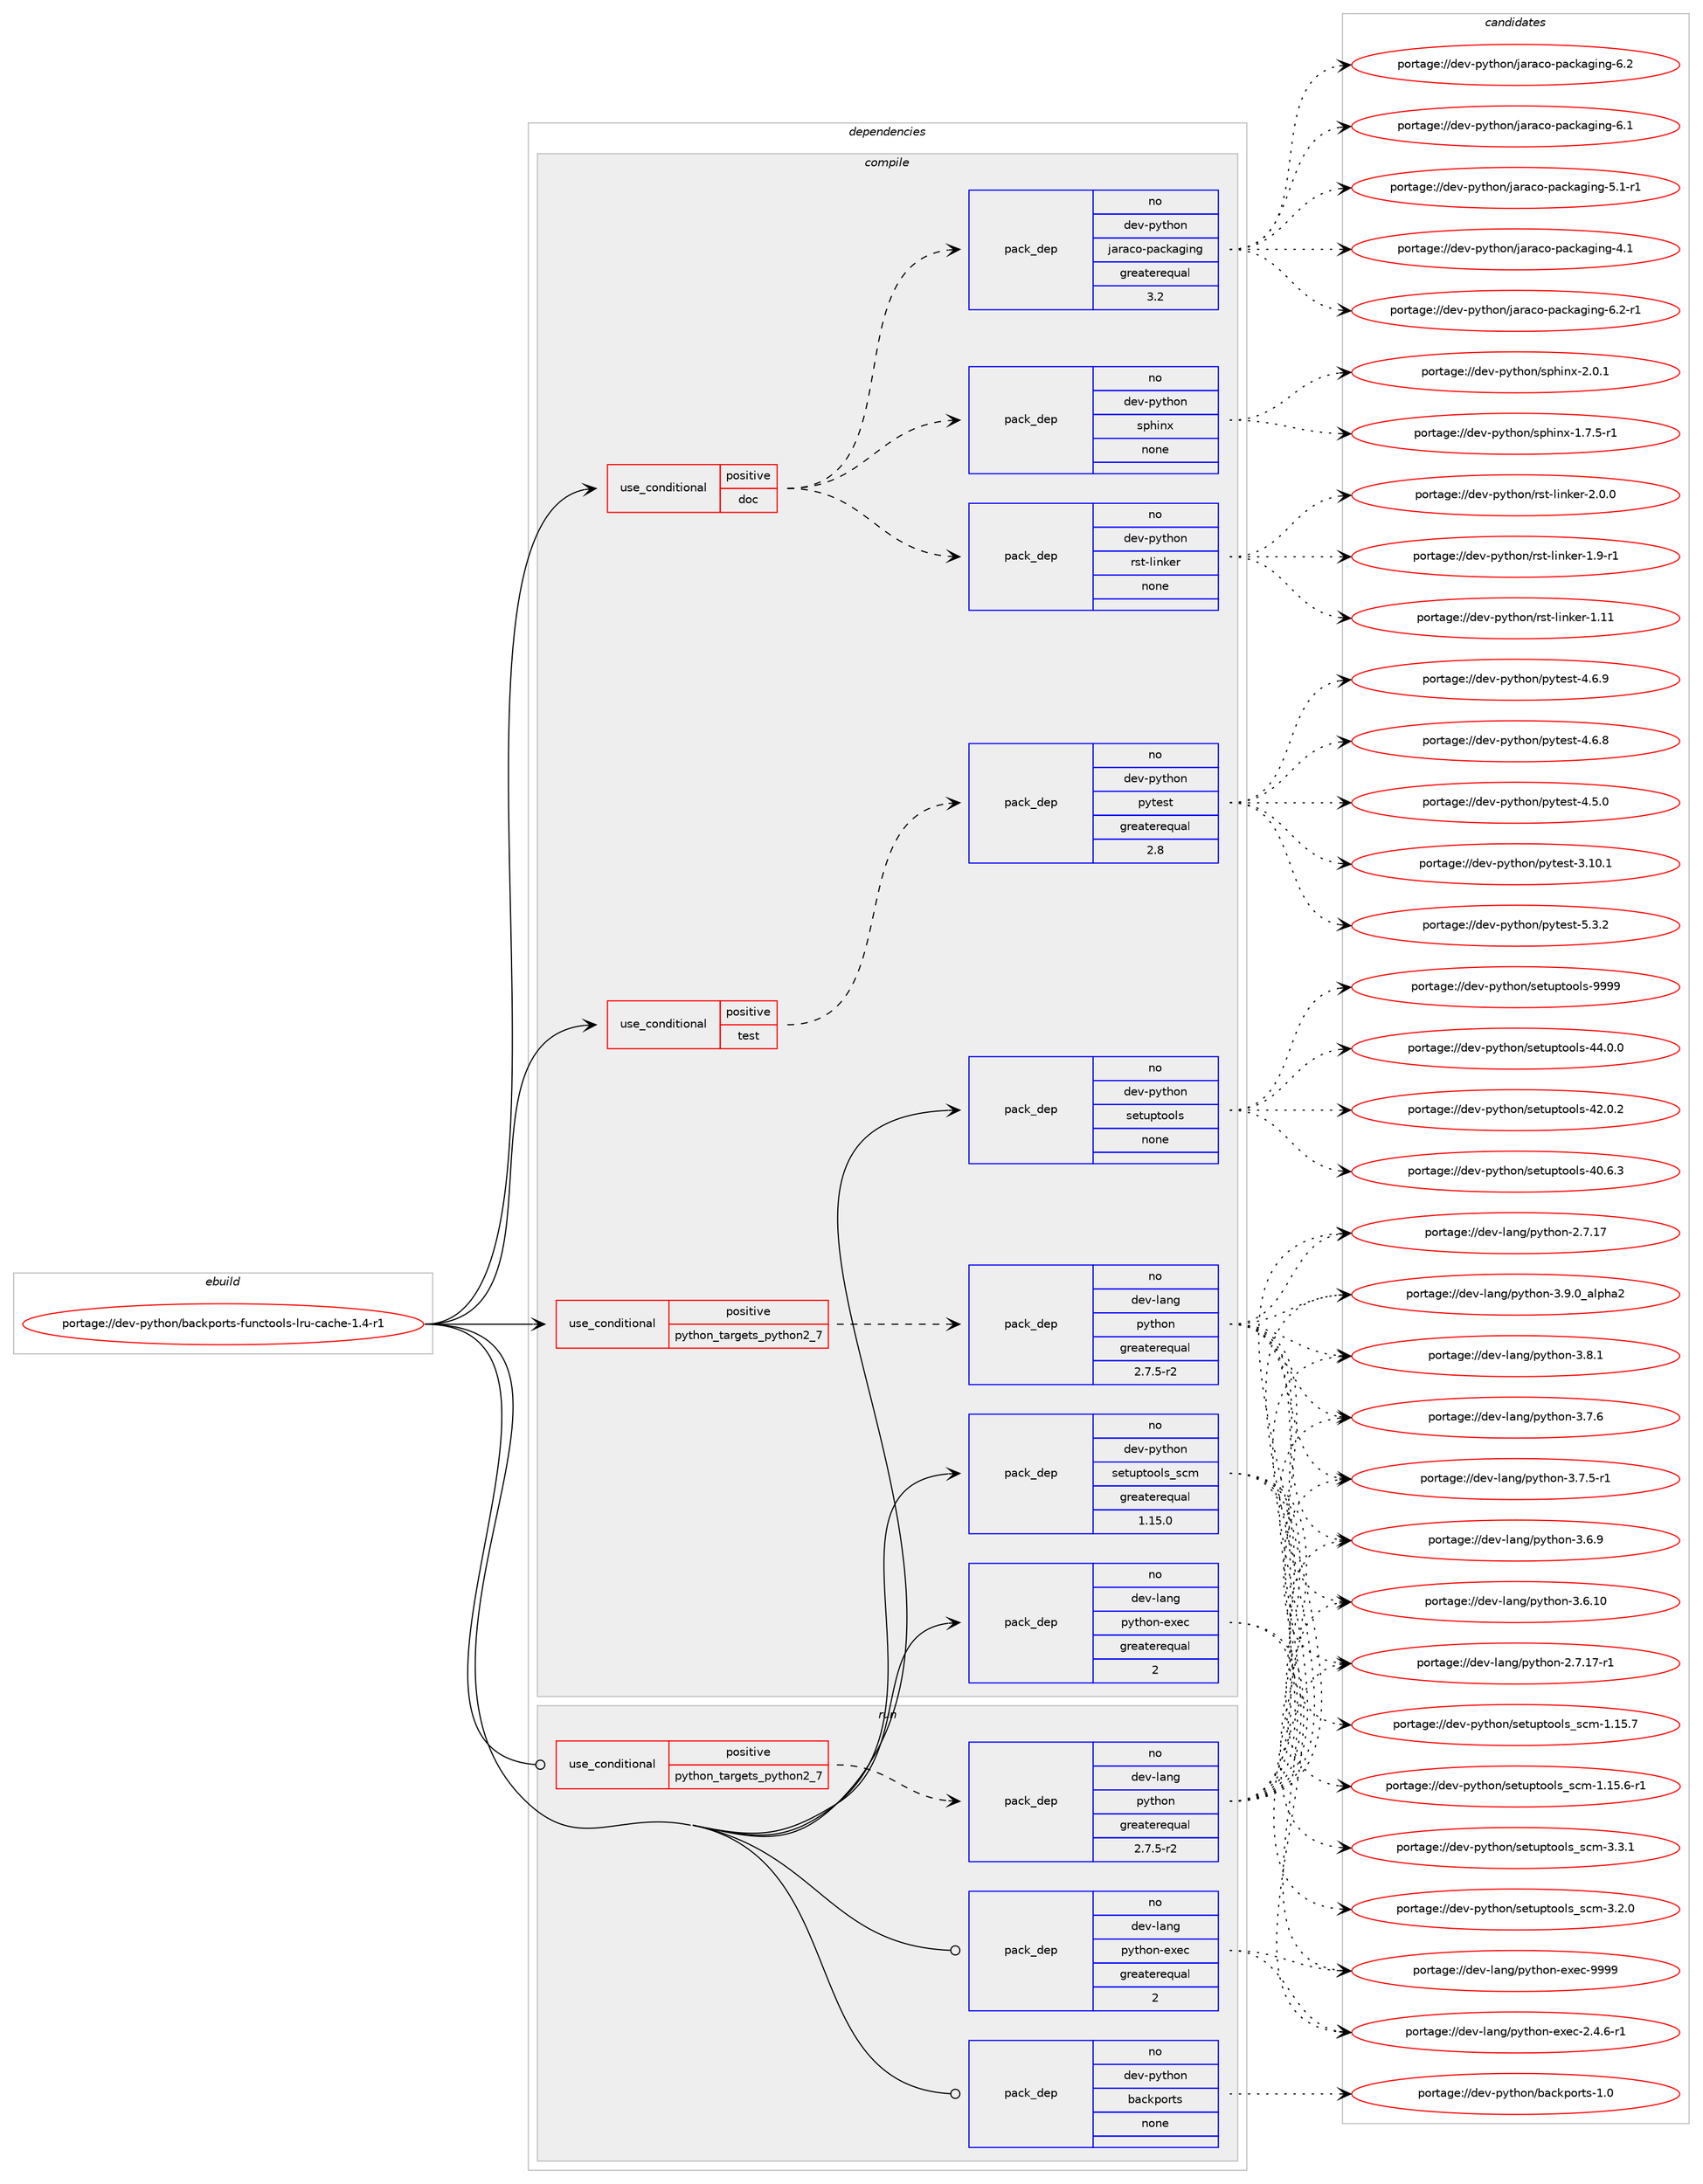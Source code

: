 digraph prolog {

# *************
# Graph options
# *************

newrank=true;
concentrate=true;
compound=true;
graph [rankdir=LR,fontname=Helvetica,fontsize=10,ranksep=1.5];#, ranksep=2.5, nodesep=0.2];
edge  [arrowhead=vee];
node  [fontname=Helvetica,fontsize=10];

# **********
# The ebuild
# **********

subgraph cluster_leftcol {
color=gray;
label=<<i>ebuild</i>>;
id [label="portage://dev-python/backports-functools-lru-cache-1.4-r1", color=red, width=4, href="../dev-python/backports-functools-lru-cache-1.4-r1.svg"];
}

# ****************
# The dependencies
# ****************

subgraph cluster_midcol {
color=gray;
label=<<i>dependencies</i>>;
subgraph cluster_compile {
fillcolor="#eeeeee";
style=filled;
label=<<i>compile</i>>;
subgraph cond118597 {
dependency470053 [label=<<TABLE BORDER="0" CELLBORDER="1" CELLSPACING="0" CELLPADDING="4"><TR><TD ROWSPAN="3" CELLPADDING="10">use_conditional</TD></TR><TR><TD>positive</TD></TR><TR><TD>doc</TD></TR></TABLE>>, shape=none, color=red];
subgraph pack346443 {
dependency470054 [label=<<TABLE BORDER="0" CELLBORDER="1" CELLSPACING="0" CELLPADDING="4" WIDTH="220"><TR><TD ROWSPAN="6" CELLPADDING="30">pack_dep</TD></TR><TR><TD WIDTH="110">no</TD></TR><TR><TD>dev-python</TD></TR><TR><TD>jaraco-packaging</TD></TR><TR><TD>greaterequal</TD></TR><TR><TD>3.2</TD></TR></TABLE>>, shape=none, color=blue];
}
dependency470053:e -> dependency470054:w [weight=20,style="dashed",arrowhead="vee"];
subgraph pack346444 {
dependency470055 [label=<<TABLE BORDER="0" CELLBORDER="1" CELLSPACING="0" CELLPADDING="4" WIDTH="220"><TR><TD ROWSPAN="6" CELLPADDING="30">pack_dep</TD></TR><TR><TD WIDTH="110">no</TD></TR><TR><TD>dev-python</TD></TR><TR><TD>rst-linker</TD></TR><TR><TD>none</TD></TR><TR><TD></TD></TR></TABLE>>, shape=none, color=blue];
}
dependency470053:e -> dependency470055:w [weight=20,style="dashed",arrowhead="vee"];
subgraph pack346445 {
dependency470056 [label=<<TABLE BORDER="0" CELLBORDER="1" CELLSPACING="0" CELLPADDING="4" WIDTH="220"><TR><TD ROWSPAN="6" CELLPADDING="30">pack_dep</TD></TR><TR><TD WIDTH="110">no</TD></TR><TR><TD>dev-python</TD></TR><TR><TD>sphinx</TD></TR><TR><TD>none</TD></TR><TR><TD></TD></TR></TABLE>>, shape=none, color=blue];
}
dependency470053:e -> dependency470056:w [weight=20,style="dashed",arrowhead="vee"];
}
id:e -> dependency470053:w [weight=20,style="solid",arrowhead="vee"];
subgraph cond118598 {
dependency470057 [label=<<TABLE BORDER="0" CELLBORDER="1" CELLSPACING="0" CELLPADDING="4"><TR><TD ROWSPAN="3" CELLPADDING="10">use_conditional</TD></TR><TR><TD>positive</TD></TR><TR><TD>python_targets_python2_7</TD></TR></TABLE>>, shape=none, color=red];
subgraph pack346446 {
dependency470058 [label=<<TABLE BORDER="0" CELLBORDER="1" CELLSPACING="0" CELLPADDING="4" WIDTH="220"><TR><TD ROWSPAN="6" CELLPADDING="30">pack_dep</TD></TR><TR><TD WIDTH="110">no</TD></TR><TR><TD>dev-lang</TD></TR><TR><TD>python</TD></TR><TR><TD>greaterequal</TD></TR><TR><TD>2.7.5-r2</TD></TR></TABLE>>, shape=none, color=blue];
}
dependency470057:e -> dependency470058:w [weight=20,style="dashed",arrowhead="vee"];
}
id:e -> dependency470057:w [weight=20,style="solid",arrowhead="vee"];
subgraph cond118599 {
dependency470059 [label=<<TABLE BORDER="0" CELLBORDER="1" CELLSPACING="0" CELLPADDING="4"><TR><TD ROWSPAN="3" CELLPADDING="10">use_conditional</TD></TR><TR><TD>positive</TD></TR><TR><TD>test</TD></TR></TABLE>>, shape=none, color=red];
subgraph pack346447 {
dependency470060 [label=<<TABLE BORDER="0" CELLBORDER="1" CELLSPACING="0" CELLPADDING="4" WIDTH="220"><TR><TD ROWSPAN="6" CELLPADDING="30">pack_dep</TD></TR><TR><TD WIDTH="110">no</TD></TR><TR><TD>dev-python</TD></TR><TR><TD>pytest</TD></TR><TR><TD>greaterequal</TD></TR><TR><TD>2.8</TD></TR></TABLE>>, shape=none, color=blue];
}
dependency470059:e -> dependency470060:w [weight=20,style="dashed",arrowhead="vee"];
}
id:e -> dependency470059:w [weight=20,style="solid",arrowhead="vee"];
subgraph pack346448 {
dependency470061 [label=<<TABLE BORDER="0" CELLBORDER="1" CELLSPACING="0" CELLPADDING="4" WIDTH="220"><TR><TD ROWSPAN="6" CELLPADDING="30">pack_dep</TD></TR><TR><TD WIDTH="110">no</TD></TR><TR><TD>dev-lang</TD></TR><TR><TD>python-exec</TD></TR><TR><TD>greaterequal</TD></TR><TR><TD>2</TD></TR></TABLE>>, shape=none, color=blue];
}
id:e -> dependency470061:w [weight=20,style="solid",arrowhead="vee"];
subgraph pack346449 {
dependency470062 [label=<<TABLE BORDER="0" CELLBORDER="1" CELLSPACING="0" CELLPADDING="4" WIDTH="220"><TR><TD ROWSPAN="6" CELLPADDING="30">pack_dep</TD></TR><TR><TD WIDTH="110">no</TD></TR><TR><TD>dev-python</TD></TR><TR><TD>setuptools</TD></TR><TR><TD>none</TD></TR><TR><TD></TD></TR></TABLE>>, shape=none, color=blue];
}
id:e -> dependency470062:w [weight=20,style="solid",arrowhead="vee"];
subgraph pack346450 {
dependency470063 [label=<<TABLE BORDER="0" CELLBORDER="1" CELLSPACING="0" CELLPADDING="4" WIDTH="220"><TR><TD ROWSPAN="6" CELLPADDING="30">pack_dep</TD></TR><TR><TD WIDTH="110">no</TD></TR><TR><TD>dev-python</TD></TR><TR><TD>setuptools_scm</TD></TR><TR><TD>greaterequal</TD></TR><TR><TD>1.15.0</TD></TR></TABLE>>, shape=none, color=blue];
}
id:e -> dependency470063:w [weight=20,style="solid",arrowhead="vee"];
}
subgraph cluster_compileandrun {
fillcolor="#eeeeee";
style=filled;
label=<<i>compile and run</i>>;
}
subgraph cluster_run {
fillcolor="#eeeeee";
style=filled;
label=<<i>run</i>>;
subgraph cond118600 {
dependency470064 [label=<<TABLE BORDER="0" CELLBORDER="1" CELLSPACING="0" CELLPADDING="4"><TR><TD ROWSPAN="3" CELLPADDING="10">use_conditional</TD></TR><TR><TD>positive</TD></TR><TR><TD>python_targets_python2_7</TD></TR></TABLE>>, shape=none, color=red];
subgraph pack346451 {
dependency470065 [label=<<TABLE BORDER="0" CELLBORDER="1" CELLSPACING="0" CELLPADDING="4" WIDTH="220"><TR><TD ROWSPAN="6" CELLPADDING="30">pack_dep</TD></TR><TR><TD WIDTH="110">no</TD></TR><TR><TD>dev-lang</TD></TR><TR><TD>python</TD></TR><TR><TD>greaterequal</TD></TR><TR><TD>2.7.5-r2</TD></TR></TABLE>>, shape=none, color=blue];
}
dependency470064:e -> dependency470065:w [weight=20,style="dashed",arrowhead="vee"];
}
id:e -> dependency470064:w [weight=20,style="solid",arrowhead="odot"];
subgraph pack346452 {
dependency470066 [label=<<TABLE BORDER="0" CELLBORDER="1" CELLSPACING="0" CELLPADDING="4" WIDTH="220"><TR><TD ROWSPAN="6" CELLPADDING="30">pack_dep</TD></TR><TR><TD WIDTH="110">no</TD></TR><TR><TD>dev-lang</TD></TR><TR><TD>python-exec</TD></TR><TR><TD>greaterequal</TD></TR><TR><TD>2</TD></TR></TABLE>>, shape=none, color=blue];
}
id:e -> dependency470066:w [weight=20,style="solid",arrowhead="odot"];
subgraph pack346453 {
dependency470067 [label=<<TABLE BORDER="0" CELLBORDER="1" CELLSPACING="0" CELLPADDING="4" WIDTH="220"><TR><TD ROWSPAN="6" CELLPADDING="30">pack_dep</TD></TR><TR><TD WIDTH="110">no</TD></TR><TR><TD>dev-python</TD></TR><TR><TD>backports</TD></TR><TR><TD>none</TD></TR><TR><TD></TD></TR></TABLE>>, shape=none, color=blue];
}
id:e -> dependency470067:w [weight=20,style="solid",arrowhead="odot"];
}
}

# **************
# The candidates
# **************

subgraph cluster_choices {
rank=same;
color=gray;
label=<<i>candidates</i>>;

subgraph choice346443 {
color=black;
nodesep=1;
choice100101118451121211161041111104710697114979911145112979910797103105110103455446504511449 [label="portage://dev-python/jaraco-packaging-6.2-r1", color=red, width=4,href="../dev-python/jaraco-packaging-6.2-r1.svg"];
choice10010111845112121116104111110471069711497991114511297991079710310511010345544650 [label="portage://dev-python/jaraco-packaging-6.2", color=red, width=4,href="../dev-python/jaraco-packaging-6.2.svg"];
choice10010111845112121116104111110471069711497991114511297991079710310511010345544649 [label="portage://dev-python/jaraco-packaging-6.1", color=red, width=4,href="../dev-python/jaraco-packaging-6.1.svg"];
choice100101118451121211161041111104710697114979911145112979910797103105110103455346494511449 [label="portage://dev-python/jaraco-packaging-5.1-r1", color=red, width=4,href="../dev-python/jaraco-packaging-5.1-r1.svg"];
choice10010111845112121116104111110471069711497991114511297991079710310511010345524649 [label="portage://dev-python/jaraco-packaging-4.1", color=red, width=4,href="../dev-python/jaraco-packaging-4.1.svg"];
dependency470054:e -> choice100101118451121211161041111104710697114979911145112979910797103105110103455446504511449:w [style=dotted,weight="100"];
dependency470054:e -> choice10010111845112121116104111110471069711497991114511297991079710310511010345544650:w [style=dotted,weight="100"];
dependency470054:e -> choice10010111845112121116104111110471069711497991114511297991079710310511010345544649:w [style=dotted,weight="100"];
dependency470054:e -> choice100101118451121211161041111104710697114979911145112979910797103105110103455346494511449:w [style=dotted,weight="100"];
dependency470054:e -> choice10010111845112121116104111110471069711497991114511297991079710310511010345524649:w [style=dotted,weight="100"];
}
subgraph choice346444 {
color=black;
nodesep=1;
choice100101118451121211161041111104711411511645108105110107101114455046484648 [label="portage://dev-python/rst-linker-2.0.0", color=red, width=4,href="../dev-python/rst-linker-2.0.0.svg"];
choice100101118451121211161041111104711411511645108105110107101114454946574511449 [label="portage://dev-python/rst-linker-1.9-r1", color=red, width=4,href="../dev-python/rst-linker-1.9-r1.svg"];
choice1001011184511212111610411111047114115116451081051101071011144549464949 [label="portage://dev-python/rst-linker-1.11", color=red, width=4,href="../dev-python/rst-linker-1.11.svg"];
dependency470055:e -> choice100101118451121211161041111104711411511645108105110107101114455046484648:w [style=dotted,weight="100"];
dependency470055:e -> choice100101118451121211161041111104711411511645108105110107101114454946574511449:w [style=dotted,weight="100"];
dependency470055:e -> choice1001011184511212111610411111047114115116451081051101071011144549464949:w [style=dotted,weight="100"];
}
subgraph choice346445 {
color=black;
nodesep=1;
choice1001011184511212111610411111047115112104105110120455046484649 [label="portage://dev-python/sphinx-2.0.1", color=red, width=4,href="../dev-python/sphinx-2.0.1.svg"];
choice10010111845112121116104111110471151121041051101204549465546534511449 [label="portage://dev-python/sphinx-1.7.5-r1", color=red, width=4,href="../dev-python/sphinx-1.7.5-r1.svg"];
dependency470056:e -> choice1001011184511212111610411111047115112104105110120455046484649:w [style=dotted,weight="100"];
dependency470056:e -> choice10010111845112121116104111110471151121041051101204549465546534511449:w [style=dotted,weight="100"];
}
subgraph choice346446 {
color=black;
nodesep=1;
choice10010111845108971101034711212111610411111045514657464895971081121049750 [label="portage://dev-lang/python-3.9.0_alpha2", color=red, width=4,href="../dev-lang/python-3.9.0_alpha2.svg"];
choice100101118451089711010347112121116104111110455146564649 [label="portage://dev-lang/python-3.8.1", color=red, width=4,href="../dev-lang/python-3.8.1.svg"];
choice100101118451089711010347112121116104111110455146554654 [label="portage://dev-lang/python-3.7.6", color=red, width=4,href="../dev-lang/python-3.7.6.svg"];
choice1001011184510897110103471121211161041111104551465546534511449 [label="portage://dev-lang/python-3.7.5-r1", color=red, width=4,href="../dev-lang/python-3.7.5-r1.svg"];
choice100101118451089711010347112121116104111110455146544657 [label="portage://dev-lang/python-3.6.9", color=red, width=4,href="../dev-lang/python-3.6.9.svg"];
choice10010111845108971101034711212111610411111045514654464948 [label="portage://dev-lang/python-3.6.10", color=red, width=4,href="../dev-lang/python-3.6.10.svg"];
choice100101118451089711010347112121116104111110455046554649554511449 [label="portage://dev-lang/python-2.7.17-r1", color=red, width=4,href="../dev-lang/python-2.7.17-r1.svg"];
choice10010111845108971101034711212111610411111045504655464955 [label="portage://dev-lang/python-2.7.17", color=red, width=4,href="../dev-lang/python-2.7.17.svg"];
dependency470058:e -> choice10010111845108971101034711212111610411111045514657464895971081121049750:w [style=dotted,weight="100"];
dependency470058:e -> choice100101118451089711010347112121116104111110455146564649:w [style=dotted,weight="100"];
dependency470058:e -> choice100101118451089711010347112121116104111110455146554654:w [style=dotted,weight="100"];
dependency470058:e -> choice1001011184510897110103471121211161041111104551465546534511449:w [style=dotted,weight="100"];
dependency470058:e -> choice100101118451089711010347112121116104111110455146544657:w [style=dotted,weight="100"];
dependency470058:e -> choice10010111845108971101034711212111610411111045514654464948:w [style=dotted,weight="100"];
dependency470058:e -> choice100101118451089711010347112121116104111110455046554649554511449:w [style=dotted,weight="100"];
dependency470058:e -> choice10010111845108971101034711212111610411111045504655464955:w [style=dotted,weight="100"];
}
subgraph choice346447 {
color=black;
nodesep=1;
choice1001011184511212111610411111047112121116101115116455346514650 [label="portage://dev-python/pytest-5.3.2", color=red, width=4,href="../dev-python/pytest-5.3.2.svg"];
choice1001011184511212111610411111047112121116101115116455246544657 [label="portage://dev-python/pytest-4.6.9", color=red, width=4,href="../dev-python/pytest-4.6.9.svg"];
choice1001011184511212111610411111047112121116101115116455246544656 [label="portage://dev-python/pytest-4.6.8", color=red, width=4,href="../dev-python/pytest-4.6.8.svg"];
choice1001011184511212111610411111047112121116101115116455246534648 [label="portage://dev-python/pytest-4.5.0", color=red, width=4,href="../dev-python/pytest-4.5.0.svg"];
choice100101118451121211161041111104711212111610111511645514649484649 [label="portage://dev-python/pytest-3.10.1", color=red, width=4,href="../dev-python/pytest-3.10.1.svg"];
dependency470060:e -> choice1001011184511212111610411111047112121116101115116455346514650:w [style=dotted,weight="100"];
dependency470060:e -> choice1001011184511212111610411111047112121116101115116455246544657:w [style=dotted,weight="100"];
dependency470060:e -> choice1001011184511212111610411111047112121116101115116455246544656:w [style=dotted,weight="100"];
dependency470060:e -> choice1001011184511212111610411111047112121116101115116455246534648:w [style=dotted,weight="100"];
dependency470060:e -> choice100101118451121211161041111104711212111610111511645514649484649:w [style=dotted,weight="100"];
}
subgraph choice346448 {
color=black;
nodesep=1;
choice10010111845108971101034711212111610411111045101120101994557575757 [label="portage://dev-lang/python-exec-9999", color=red, width=4,href="../dev-lang/python-exec-9999.svg"];
choice10010111845108971101034711212111610411111045101120101994550465246544511449 [label="portage://dev-lang/python-exec-2.4.6-r1", color=red, width=4,href="../dev-lang/python-exec-2.4.6-r1.svg"];
dependency470061:e -> choice10010111845108971101034711212111610411111045101120101994557575757:w [style=dotted,weight="100"];
dependency470061:e -> choice10010111845108971101034711212111610411111045101120101994550465246544511449:w [style=dotted,weight="100"];
}
subgraph choice346449 {
color=black;
nodesep=1;
choice10010111845112121116104111110471151011161171121161111111081154557575757 [label="portage://dev-python/setuptools-9999", color=red, width=4,href="../dev-python/setuptools-9999.svg"];
choice100101118451121211161041111104711510111611711211611111110811545525246484648 [label="portage://dev-python/setuptools-44.0.0", color=red, width=4,href="../dev-python/setuptools-44.0.0.svg"];
choice100101118451121211161041111104711510111611711211611111110811545525046484650 [label="portage://dev-python/setuptools-42.0.2", color=red, width=4,href="../dev-python/setuptools-42.0.2.svg"];
choice100101118451121211161041111104711510111611711211611111110811545524846544651 [label="portage://dev-python/setuptools-40.6.3", color=red, width=4,href="../dev-python/setuptools-40.6.3.svg"];
dependency470062:e -> choice10010111845112121116104111110471151011161171121161111111081154557575757:w [style=dotted,weight="100"];
dependency470062:e -> choice100101118451121211161041111104711510111611711211611111110811545525246484648:w [style=dotted,weight="100"];
dependency470062:e -> choice100101118451121211161041111104711510111611711211611111110811545525046484650:w [style=dotted,weight="100"];
dependency470062:e -> choice100101118451121211161041111104711510111611711211611111110811545524846544651:w [style=dotted,weight="100"];
}
subgraph choice346450 {
color=black;
nodesep=1;
choice10010111845112121116104111110471151011161171121161111111081159511599109455146514649 [label="portage://dev-python/setuptools_scm-3.3.1", color=red, width=4,href="../dev-python/setuptools_scm-3.3.1.svg"];
choice10010111845112121116104111110471151011161171121161111111081159511599109455146504648 [label="portage://dev-python/setuptools_scm-3.2.0", color=red, width=4,href="../dev-python/setuptools_scm-3.2.0.svg"];
choice1001011184511212111610411111047115101116117112116111111108115951159910945494649534655 [label="portage://dev-python/setuptools_scm-1.15.7", color=red, width=4,href="../dev-python/setuptools_scm-1.15.7.svg"];
choice10010111845112121116104111110471151011161171121161111111081159511599109454946495346544511449 [label="portage://dev-python/setuptools_scm-1.15.6-r1", color=red, width=4,href="../dev-python/setuptools_scm-1.15.6-r1.svg"];
dependency470063:e -> choice10010111845112121116104111110471151011161171121161111111081159511599109455146514649:w [style=dotted,weight="100"];
dependency470063:e -> choice10010111845112121116104111110471151011161171121161111111081159511599109455146504648:w [style=dotted,weight="100"];
dependency470063:e -> choice1001011184511212111610411111047115101116117112116111111108115951159910945494649534655:w [style=dotted,weight="100"];
dependency470063:e -> choice10010111845112121116104111110471151011161171121161111111081159511599109454946495346544511449:w [style=dotted,weight="100"];
}
subgraph choice346451 {
color=black;
nodesep=1;
choice10010111845108971101034711212111610411111045514657464895971081121049750 [label="portage://dev-lang/python-3.9.0_alpha2", color=red, width=4,href="../dev-lang/python-3.9.0_alpha2.svg"];
choice100101118451089711010347112121116104111110455146564649 [label="portage://dev-lang/python-3.8.1", color=red, width=4,href="../dev-lang/python-3.8.1.svg"];
choice100101118451089711010347112121116104111110455146554654 [label="portage://dev-lang/python-3.7.6", color=red, width=4,href="../dev-lang/python-3.7.6.svg"];
choice1001011184510897110103471121211161041111104551465546534511449 [label="portage://dev-lang/python-3.7.5-r1", color=red, width=4,href="../dev-lang/python-3.7.5-r1.svg"];
choice100101118451089711010347112121116104111110455146544657 [label="portage://dev-lang/python-3.6.9", color=red, width=4,href="../dev-lang/python-3.6.9.svg"];
choice10010111845108971101034711212111610411111045514654464948 [label="portage://dev-lang/python-3.6.10", color=red, width=4,href="../dev-lang/python-3.6.10.svg"];
choice100101118451089711010347112121116104111110455046554649554511449 [label="portage://dev-lang/python-2.7.17-r1", color=red, width=4,href="../dev-lang/python-2.7.17-r1.svg"];
choice10010111845108971101034711212111610411111045504655464955 [label="portage://dev-lang/python-2.7.17", color=red, width=4,href="../dev-lang/python-2.7.17.svg"];
dependency470065:e -> choice10010111845108971101034711212111610411111045514657464895971081121049750:w [style=dotted,weight="100"];
dependency470065:e -> choice100101118451089711010347112121116104111110455146564649:w [style=dotted,weight="100"];
dependency470065:e -> choice100101118451089711010347112121116104111110455146554654:w [style=dotted,weight="100"];
dependency470065:e -> choice1001011184510897110103471121211161041111104551465546534511449:w [style=dotted,weight="100"];
dependency470065:e -> choice100101118451089711010347112121116104111110455146544657:w [style=dotted,weight="100"];
dependency470065:e -> choice10010111845108971101034711212111610411111045514654464948:w [style=dotted,weight="100"];
dependency470065:e -> choice100101118451089711010347112121116104111110455046554649554511449:w [style=dotted,weight="100"];
dependency470065:e -> choice10010111845108971101034711212111610411111045504655464955:w [style=dotted,weight="100"];
}
subgraph choice346452 {
color=black;
nodesep=1;
choice10010111845108971101034711212111610411111045101120101994557575757 [label="portage://dev-lang/python-exec-9999", color=red, width=4,href="../dev-lang/python-exec-9999.svg"];
choice10010111845108971101034711212111610411111045101120101994550465246544511449 [label="portage://dev-lang/python-exec-2.4.6-r1", color=red, width=4,href="../dev-lang/python-exec-2.4.6-r1.svg"];
dependency470066:e -> choice10010111845108971101034711212111610411111045101120101994557575757:w [style=dotted,weight="100"];
dependency470066:e -> choice10010111845108971101034711212111610411111045101120101994550465246544511449:w [style=dotted,weight="100"];
}
subgraph choice346453 {
color=black;
nodesep=1;
choice100101118451121211161041111104798979910711211111411611545494648 [label="portage://dev-python/backports-1.0", color=red, width=4,href="../dev-python/backports-1.0.svg"];
dependency470067:e -> choice100101118451121211161041111104798979910711211111411611545494648:w [style=dotted,weight="100"];
}
}

}
